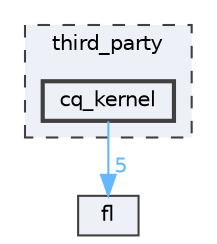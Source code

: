 digraph "third_party/cq_kernel"
{
 // INTERACTIVE_SVG=YES
 // LATEX_PDF_SIZE
  bgcolor="transparent";
  edge [fontname=Helvetica,fontsize=10,labelfontname=Helvetica,labelfontsize=10];
  node [fontname=Helvetica,fontsize=10,shape=box,height=0.2,width=0.4];
  compound=true
  subgraph clusterdir_c30bdf76ce759a4eae8387be42921388 {
    graph [ bgcolor="#edf0f7", pencolor="grey25", label="third_party", fontname=Helvetica,fontsize=10 style="filled,dashed", URL="dir_c30bdf76ce759a4eae8387be42921388.html",tooltip=""]
  dir_c23718cd009cf675cffaf984d81a2fb9 [label="cq_kernel", fillcolor="#edf0f7", color="grey25", style="filled,bold", URL="dir_c23718cd009cf675cffaf984d81a2fb9.html",tooltip=""];
  }
  dir_4d1829fa9bd13d7db71e765b2707b248 [label="fl", fillcolor="#edf0f7", color="grey25", style="filled", URL="dir_4d1829fa9bd13d7db71e765b2707b248.html",tooltip=""];
  dir_c23718cd009cf675cffaf984d81a2fb9->dir_4d1829fa9bd13d7db71e765b2707b248 [headlabel="5", labeldistance=1.5 headhref="dir_000018_000033.html" href="dir_000018_000033.html" color="steelblue1" fontcolor="steelblue1"];
}
